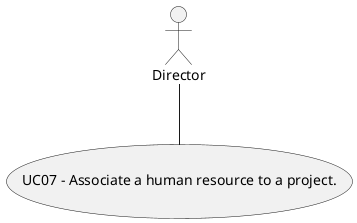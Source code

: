 @startuml
skinparam monochrome true
actor Director
usecase (UC07 - Associate a human resource to a project.)

:Director: -- (UC07 - Associate a human resource to a project.)
@enduml